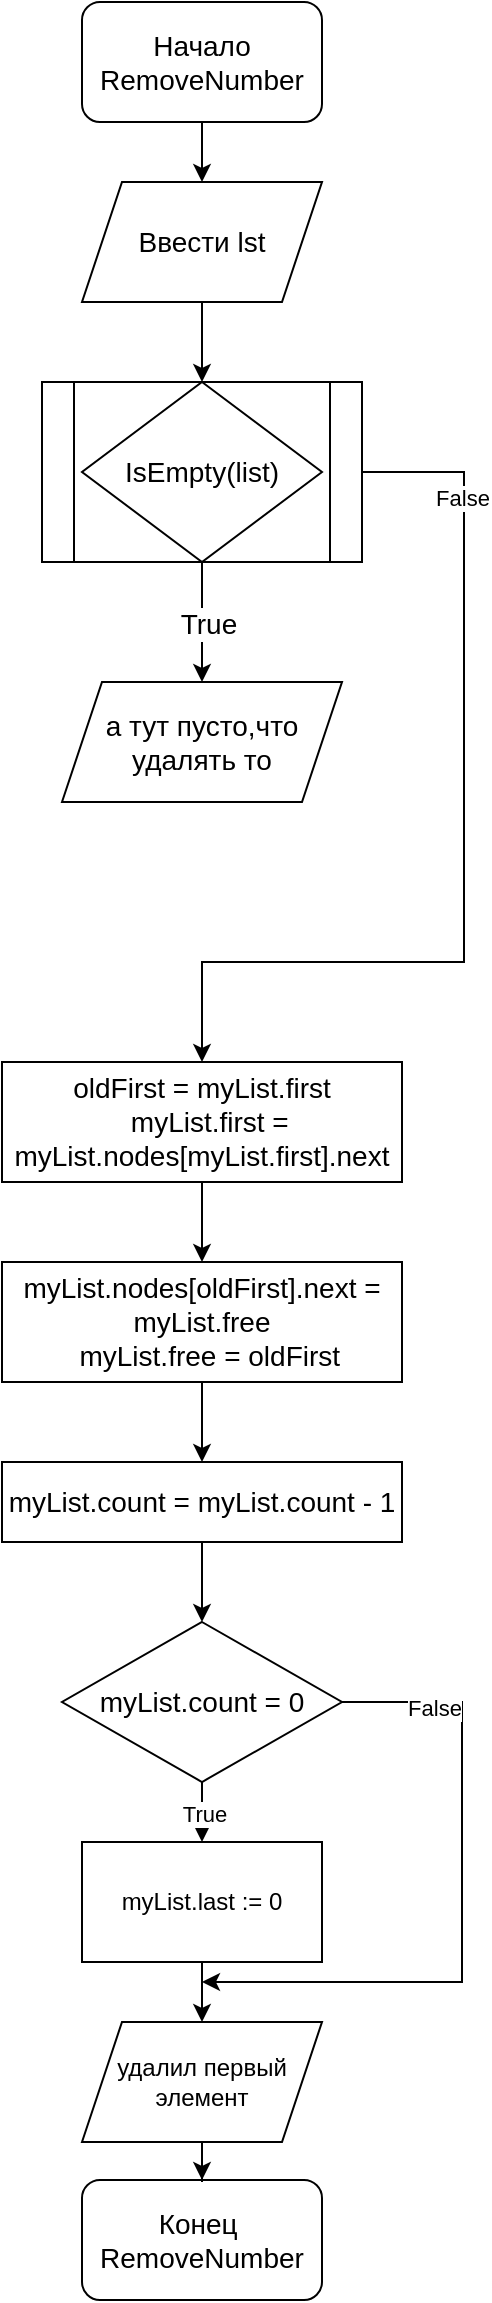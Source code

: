 <mxfile version="26.1.3">
  <diagram name="Страница — 1" id="hi3maOYxdtd5-xxtNOdB">
    <mxGraphModel dx="1311" dy="666" grid="1" gridSize="10" guides="1" tooltips="1" connect="1" arrows="1" fold="1" page="1" pageScale="1" pageWidth="827" pageHeight="1169" math="0" shadow="0">
      <root>
        <mxCell id="0" />
        <mxCell id="1" parent="0" />
        <mxCell id="FxxYlGLEtM2QjZ5-GXDw-89" style="edgeStyle=orthogonalEdgeStyle;rounded=0;orthogonalLoop=1;jettySize=auto;html=1;fontSize=14;" edge="1" parent="1" source="FxxYlGLEtM2QjZ5-GXDw-90" target="FxxYlGLEtM2QjZ5-GXDw-92">
          <mxGeometry relative="1" as="geometry">
            <mxPoint x="380" y="120" as="targetPoint" />
          </mxGeometry>
        </mxCell>
        <mxCell id="FxxYlGLEtM2QjZ5-GXDw-90" value="Начало&lt;div&gt;RemoveNumber&lt;/div&gt;" style="rounded=1;whiteSpace=wrap;html=1;fontSize=14;" vertex="1" parent="1">
          <mxGeometry x="320" y="20" width="120" height="60" as="geometry" />
        </mxCell>
        <mxCell id="FxxYlGLEtM2QjZ5-GXDw-91" style="edgeStyle=orthogonalEdgeStyle;rounded=0;orthogonalLoop=1;jettySize=auto;html=1;fontSize=14;" edge="1" parent="1" source="FxxYlGLEtM2QjZ5-GXDw-92">
          <mxGeometry relative="1" as="geometry">
            <mxPoint x="380" y="210" as="targetPoint" />
          </mxGeometry>
        </mxCell>
        <mxCell id="FxxYlGLEtM2QjZ5-GXDw-92" value="Ввести lst" style="shape=parallelogram;perimeter=parallelogramPerimeter;whiteSpace=wrap;html=1;fixedSize=1;fontSize=14;" vertex="1" parent="1">
          <mxGeometry x="320" y="110" width="120" height="60" as="geometry" />
        </mxCell>
        <mxCell id="FxxYlGLEtM2QjZ5-GXDw-93" style="edgeStyle=orthogonalEdgeStyle;rounded=0;orthogonalLoop=1;jettySize=auto;html=1;entryX=0.5;entryY=0;entryDx=0;entryDy=0;" edge="1" parent="1" source="FxxYlGLEtM2QjZ5-GXDw-95">
          <mxGeometry relative="1" as="geometry">
            <mxPoint x="380" y="550" as="targetPoint" />
            <Array as="points">
              <mxPoint x="511" y="255" />
              <mxPoint x="511" y="500" />
              <mxPoint x="380" y="500" />
            </Array>
          </mxGeometry>
        </mxCell>
        <mxCell id="FxxYlGLEtM2QjZ5-GXDw-94" value="False" style="edgeLabel;html=1;align=center;verticalAlign=middle;resizable=0;points=[];" vertex="1" connectable="0" parent="FxxYlGLEtM2QjZ5-GXDw-93">
          <mxGeometry x="-0.731" y="-1" relative="1" as="geometry">
            <mxPoint as="offset" />
          </mxGeometry>
        </mxCell>
        <mxCell id="FxxYlGLEtM2QjZ5-GXDw-95" value="" style="shape=process;whiteSpace=wrap;html=1;backgroundOutline=1;fontSize=14;" vertex="1" parent="1">
          <mxGeometry x="300" y="210" width="160" height="90" as="geometry" />
        </mxCell>
        <mxCell id="FxxYlGLEtM2QjZ5-GXDw-96" style="edgeStyle=orthogonalEdgeStyle;rounded=0;orthogonalLoop=1;jettySize=auto;html=1;fontSize=14;" edge="1" parent="1" source="FxxYlGLEtM2QjZ5-GXDw-98" target="FxxYlGLEtM2QjZ5-GXDw-99">
          <mxGeometry relative="1" as="geometry">
            <mxPoint x="380" y="350" as="targetPoint" />
            <Array as="points">
              <mxPoint x="380" y="330" />
              <mxPoint x="380" y="330" />
            </Array>
          </mxGeometry>
        </mxCell>
        <mxCell id="FxxYlGLEtM2QjZ5-GXDw-97" value="True" style="edgeLabel;html=1;align=center;verticalAlign=middle;resizable=0;points=[];fontSize=14;" vertex="1" connectable="0" parent="FxxYlGLEtM2QjZ5-GXDw-96">
          <mxGeometry x="0.033" y="3" relative="1" as="geometry">
            <mxPoint as="offset" />
          </mxGeometry>
        </mxCell>
        <mxCell id="FxxYlGLEtM2QjZ5-GXDw-98" value="IsEmpty(list)" style="rhombus;whiteSpace=wrap;html=1;fontSize=14;" vertex="1" parent="1">
          <mxGeometry x="320" y="210" width="120" height="90" as="geometry" />
        </mxCell>
        <mxCell id="FxxYlGLEtM2QjZ5-GXDw-99" value="а тут пусто,что удалять то" style="shape=parallelogram;perimeter=parallelogramPerimeter;whiteSpace=wrap;html=1;fixedSize=1;fontSize=14;" vertex="1" parent="1">
          <mxGeometry x="310" y="360" width="140" height="60" as="geometry" />
        </mxCell>
        <mxCell id="FxxYlGLEtM2QjZ5-GXDw-102" value="Конец&amp;nbsp;&lt;div&gt;RemoveNumber&lt;/div&gt;" style="rounded=1;whiteSpace=wrap;html=1;fontSize=14;" vertex="1" parent="1">
          <mxGeometry x="320" y="1109" width="120" height="60" as="geometry" />
        </mxCell>
        <mxCell id="FxxYlGLEtM2QjZ5-GXDw-106" style="edgeStyle=orthogonalEdgeStyle;rounded=0;orthogonalLoop=1;jettySize=auto;html=1;entryX=0.5;entryY=0;entryDx=0;entryDy=0;fontSize=14;" edge="1" parent="1" source="FxxYlGLEtM2QjZ5-GXDw-104" target="FxxYlGLEtM2QjZ5-GXDw-105">
          <mxGeometry relative="1" as="geometry" />
        </mxCell>
        <mxCell id="FxxYlGLEtM2QjZ5-GXDw-104" value="&lt;div&gt;oldFirst = myList.first&lt;/div&gt;&lt;div&gt;&amp;nbsp; myList.first = myList.nodes[myList.first].next&lt;/div&gt;" style="rounded=0;whiteSpace=wrap;html=1;fontSize=14;" vertex="1" parent="1">
          <mxGeometry x="280" y="550" width="200" height="60" as="geometry" />
        </mxCell>
        <mxCell id="FxxYlGLEtM2QjZ5-GXDw-108" value="" style="edgeStyle=orthogonalEdgeStyle;rounded=0;orthogonalLoop=1;jettySize=auto;html=1;fontSize=14;" edge="1" parent="1" source="FxxYlGLEtM2QjZ5-GXDw-105" target="FxxYlGLEtM2QjZ5-GXDw-107">
          <mxGeometry relative="1" as="geometry">
            <Array as="points">
              <mxPoint x="380" y="740" />
              <mxPoint x="380" y="740" />
            </Array>
          </mxGeometry>
        </mxCell>
        <mxCell id="FxxYlGLEtM2QjZ5-GXDw-105" value="&lt;div&gt;myList.nodes[oldFirst].next = myList.free&lt;/div&gt;&lt;div&gt;&amp;nbsp; myList.free = oldFirst&lt;/div&gt;" style="rounded=0;whiteSpace=wrap;html=1;fontSize=14;" vertex="1" parent="1">
          <mxGeometry x="280" y="650" width="200" height="60" as="geometry" />
        </mxCell>
        <mxCell id="FxxYlGLEtM2QjZ5-GXDw-110" style="edgeStyle=orthogonalEdgeStyle;rounded=0;orthogonalLoop=1;jettySize=auto;html=1;" edge="1" parent="1" source="FxxYlGLEtM2QjZ5-GXDw-107">
          <mxGeometry relative="1" as="geometry">
            <mxPoint x="380" y="830" as="targetPoint" />
          </mxGeometry>
        </mxCell>
        <mxCell id="FxxYlGLEtM2QjZ5-GXDw-107" value="myList.count = myList.count - 1" style="rounded=0;whiteSpace=wrap;html=1;fontSize=14;" vertex="1" parent="1">
          <mxGeometry x="280" y="750" width="200" height="40" as="geometry" />
        </mxCell>
        <mxCell id="FxxYlGLEtM2QjZ5-GXDw-112" style="edgeStyle=orthogonalEdgeStyle;rounded=0;orthogonalLoop=1;jettySize=auto;html=1;" edge="1" parent="1" source="FxxYlGLEtM2QjZ5-GXDw-109" target="FxxYlGLEtM2QjZ5-GXDw-111">
          <mxGeometry relative="1" as="geometry" />
        </mxCell>
        <mxCell id="FxxYlGLEtM2QjZ5-GXDw-113" value="True" style="edgeLabel;html=1;align=center;verticalAlign=middle;resizable=0;points=[];" vertex="1" connectable="0" parent="FxxYlGLEtM2QjZ5-GXDw-112">
          <mxGeometry x="-0.035" y="-1" relative="1" as="geometry">
            <mxPoint as="offset" />
          </mxGeometry>
        </mxCell>
        <mxCell id="FxxYlGLEtM2QjZ5-GXDw-114" style="edgeStyle=orthogonalEdgeStyle;rounded=0;orthogonalLoop=1;jettySize=auto;html=1;" edge="1" parent="1" source="FxxYlGLEtM2QjZ5-GXDw-109">
          <mxGeometry relative="1" as="geometry">
            <mxPoint x="380" y="1010" as="targetPoint" />
            <Array as="points">
              <mxPoint x="510" y="870" />
            </Array>
          </mxGeometry>
        </mxCell>
        <mxCell id="FxxYlGLEtM2QjZ5-GXDw-115" value="False" style="edgeLabel;html=1;align=center;verticalAlign=middle;resizable=0;points=[];" vertex="1" connectable="0" parent="FxxYlGLEtM2QjZ5-GXDw-114">
          <mxGeometry x="-0.725" y="-3" relative="1" as="geometry">
            <mxPoint as="offset" />
          </mxGeometry>
        </mxCell>
        <mxCell id="FxxYlGLEtM2QjZ5-GXDw-109" value="myList.count = 0" style="rhombus;whiteSpace=wrap;html=1;fontSize=14;" vertex="1" parent="1">
          <mxGeometry x="310" y="830" width="140" height="80" as="geometry" />
        </mxCell>
        <mxCell id="FxxYlGLEtM2QjZ5-GXDw-118" style="edgeStyle=orthogonalEdgeStyle;rounded=0;orthogonalLoop=1;jettySize=auto;html=1;" edge="1" parent="1" source="FxxYlGLEtM2QjZ5-GXDw-111" target="FxxYlGLEtM2QjZ5-GXDw-119">
          <mxGeometry relative="1" as="geometry">
            <mxPoint x="380" y="1050" as="targetPoint" />
          </mxGeometry>
        </mxCell>
        <mxCell id="FxxYlGLEtM2QjZ5-GXDw-111" value="myList.last := 0" style="rounded=0;whiteSpace=wrap;html=1;" vertex="1" parent="1">
          <mxGeometry x="320" y="940" width="120" height="60" as="geometry" />
        </mxCell>
        <mxCell id="FxxYlGLEtM2QjZ5-GXDw-121" style="edgeStyle=orthogonalEdgeStyle;rounded=0;orthogonalLoop=1;jettySize=auto;html=1;entryX=0.5;entryY=0;entryDx=0;entryDy=0;" edge="1" parent="1" source="FxxYlGLEtM2QjZ5-GXDw-119" target="FxxYlGLEtM2QjZ5-GXDw-102">
          <mxGeometry relative="1" as="geometry" />
        </mxCell>
        <mxCell id="FxxYlGLEtM2QjZ5-GXDw-119" value="удалил первый элемент" style="shape=parallelogram;perimeter=parallelogramPerimeter;whiteSpace=wrap;html=1;fixedSize=1;" vertex="1" parent="1">
          <mxGeometry x="320" y="1030" width="120" height="60" as="geometry" />
        </mxCell>
      </root>
    </mxGraphModel>
  </diagram>
</mxfile>
